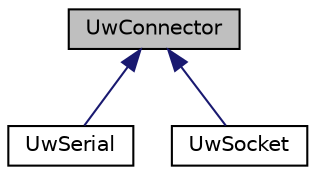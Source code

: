 digraph "UwConnector"
{
 // LATEX_PDF_SIZE
  edge [fontname="Helvetica",fontsize="10",labelfontname="Helvetica",labelfontsize="10"];
  node [fontname="Helvetica",fontsize="10",shape=record];
  Node1 [label="UwConnector",height=0.2,width=0.4,color="black", fillcolor="grey75", style="filled", fontcolor="black",tooltip="Class UwConnector allows to specify an interface between the UwDriver object and the device."];
  Node1 -> Node2 [dir="back",color="midnightblue",fontsize="10",style="solid",fontname="Helvetica"];
  Node2 [label="UwSerial",height=0.2,width=0.4,color="black", fillcolor="white", style="filled",URL="$classUwSerial.html",tooltip="Class that implements serial port connection."];
  Node1 -> Node3 [dir="back",color="midnightblue",fontsize="10",style="solid",fontname="Helvetica"];
  Node3 [label="UwSocket",height=0.2,width=0.4,color="black", fillcolor="white", style="filled",URL="$classUwSocket.html",tooltip="Class that implements a TCP or UDP socket."];
}
